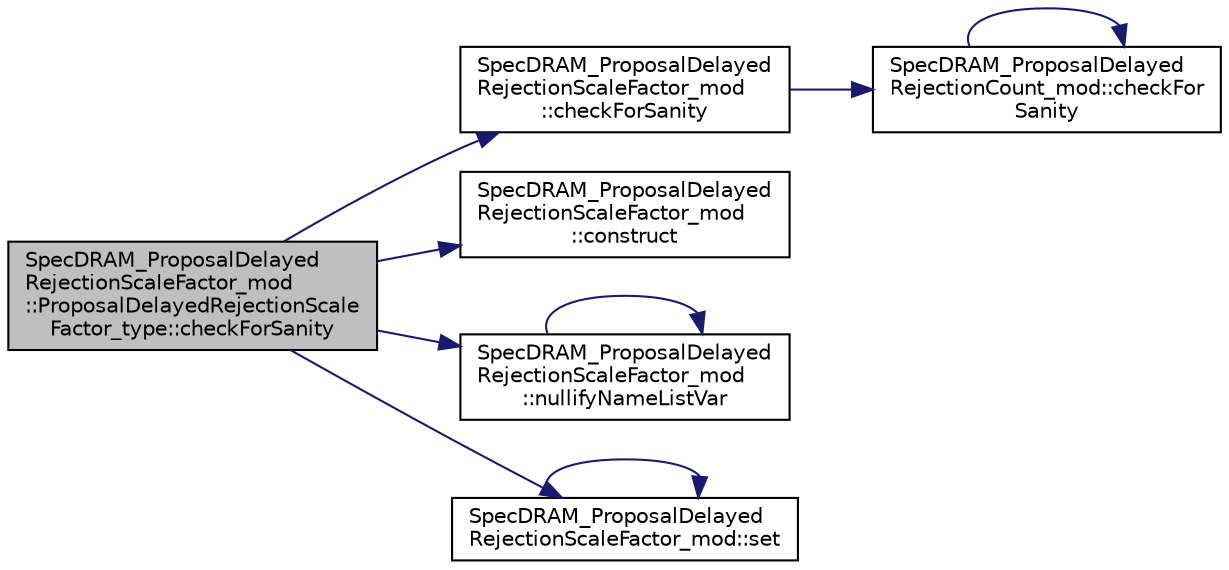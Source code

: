 digraph "SpecDRAM_ProposalDelayedRejectionScaleFactor_mod::ProposalDelayedRejectionScaleFactor_type::checkForSanity"
{
 // LATEX_PDF_SIZE
  edge [fontname="Helvetica",fontsize="10",labelfontname="Helvetica",labelfontsize="10"];
  node [fontname="Helvetica",fontsize="10",shape=record];
  rankdir="LR";
  Node1 [label="SpecDRAM_ProposalDelayed\lRejectionScaleFactor_mod\l::ProposalDelayedRejectionScale\lFactor_type::checkForSanity",height=0.2,width=0.4,color="black", fillcolor="grey75", style="filled", fontcolor="black",tooltip=" "];
  Node1 -> Node2 [color="midnightblue",fontsize="10",style="solid",fontname="Helvetica"];
  Node2 [label="SpecDRAM_ProposalDelayed\lRejectionScaleFactor_mod\l::checkForSanity",height=0.2,width=0.4,color="black", fillcolor="white", style="filled",URL="$namespaceSpecDRAM__ProposalDelayedRejectionScaleFactor__mod.html#a5568230878eb0705884d73dd240db57b",tooltip=" "];
  Node2 -> Node3 [color="midnightblue",fontsize="10",style="solid",fontname="Helvetica"];
  Node3 [label="SpecDRAM_ProposalDelayed\lRejectionCount_mod::checkFor\lSanity",height=0.2,width=0.4,color="black", fillcolor="white", style="filled",URL="$namespaceSpecDRAM__ProposalDelayedRejectionCount__mod.html#a29ac3f10467acf878f5dc7de24b45e8f",tooltip=" "];
  Node3 -> Node3 [color="midnightblue",fontsize="10",style="solid",fontname="Helvetica"];
  Node1 -> Node4 [color="midnightblue",fontsize="10",style="solid",fontname="Helvetica"];
  Node4 [label="SpecDRAM_ProposalDelayed\lRejectionScaleFactor_mod\l::construct",height=0.2,width=0.4,color="black", fillcolor="white", style="filled",URL="$namespaceSpecDRAM__ProposalDelayedRejectionScaleFactor__mod.html#a898719d13b0ec521a6a7cd53f63bb9d3",tooltip=" "];
  Node1 -> Node5 [color="midnightblue",fontsize="10",style="solid",fontname="Helvetica"];
  Node5 [label="SpecDRAM_ProposalDelayed\lRejectionScaleFactor_mod\l::nullifyNameListVar",height=0.2,width=0.4,color="black", fillcolor="white", style="filled",URL="$namespaceSpecDRAM__ProposalDelayedRejectionScaleFactor__mod.html#a90d0c93791e958c41b9649b6e0f920db",tooltip=" "];
  Node5 -> Node5 [color="midnightblue",fontsize="10",style="solid",fontname="Helvetica"];
  Node1 -> Node6 [color="midnightblue",fontsize="10",style="solid",fontname="Helvetica"];
  Node6 [label="SpecDRAM_ProposalDelayed\lRejectionScaleFactor_mod::set",height=0.2,width=0.4,color="black", fillcolor="white", style="filled",URL="$namespaceSpecDRAM__ProposalDelayedRejectionScaleFactor__mod.html#a55dd65c6c0e3121b8967c309bdefa1f0",tooltip=" "];
  Node6 -> Node6 [color="midnightblue",fontsize="10",style="solid",fontname="Helvetica"];
}
